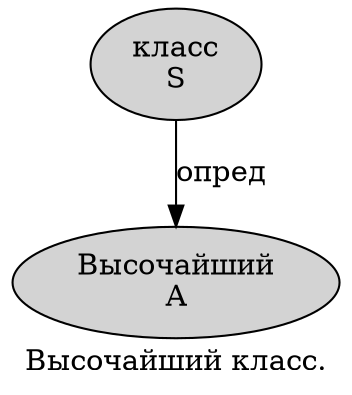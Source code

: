 digraph SENTENCE_1417 {
	graph [label="Высочайший класс."]
	node [style=filled]
		0 [label="Высочайший
A" color="" fillcolor=lightgray penwidth=1 shape=ellipse]
		1 [label="класс
S" color="" fillcolor=lightgray penwidth=1 shape=ellipse]
			1 -> 0 [label="опред"]
}